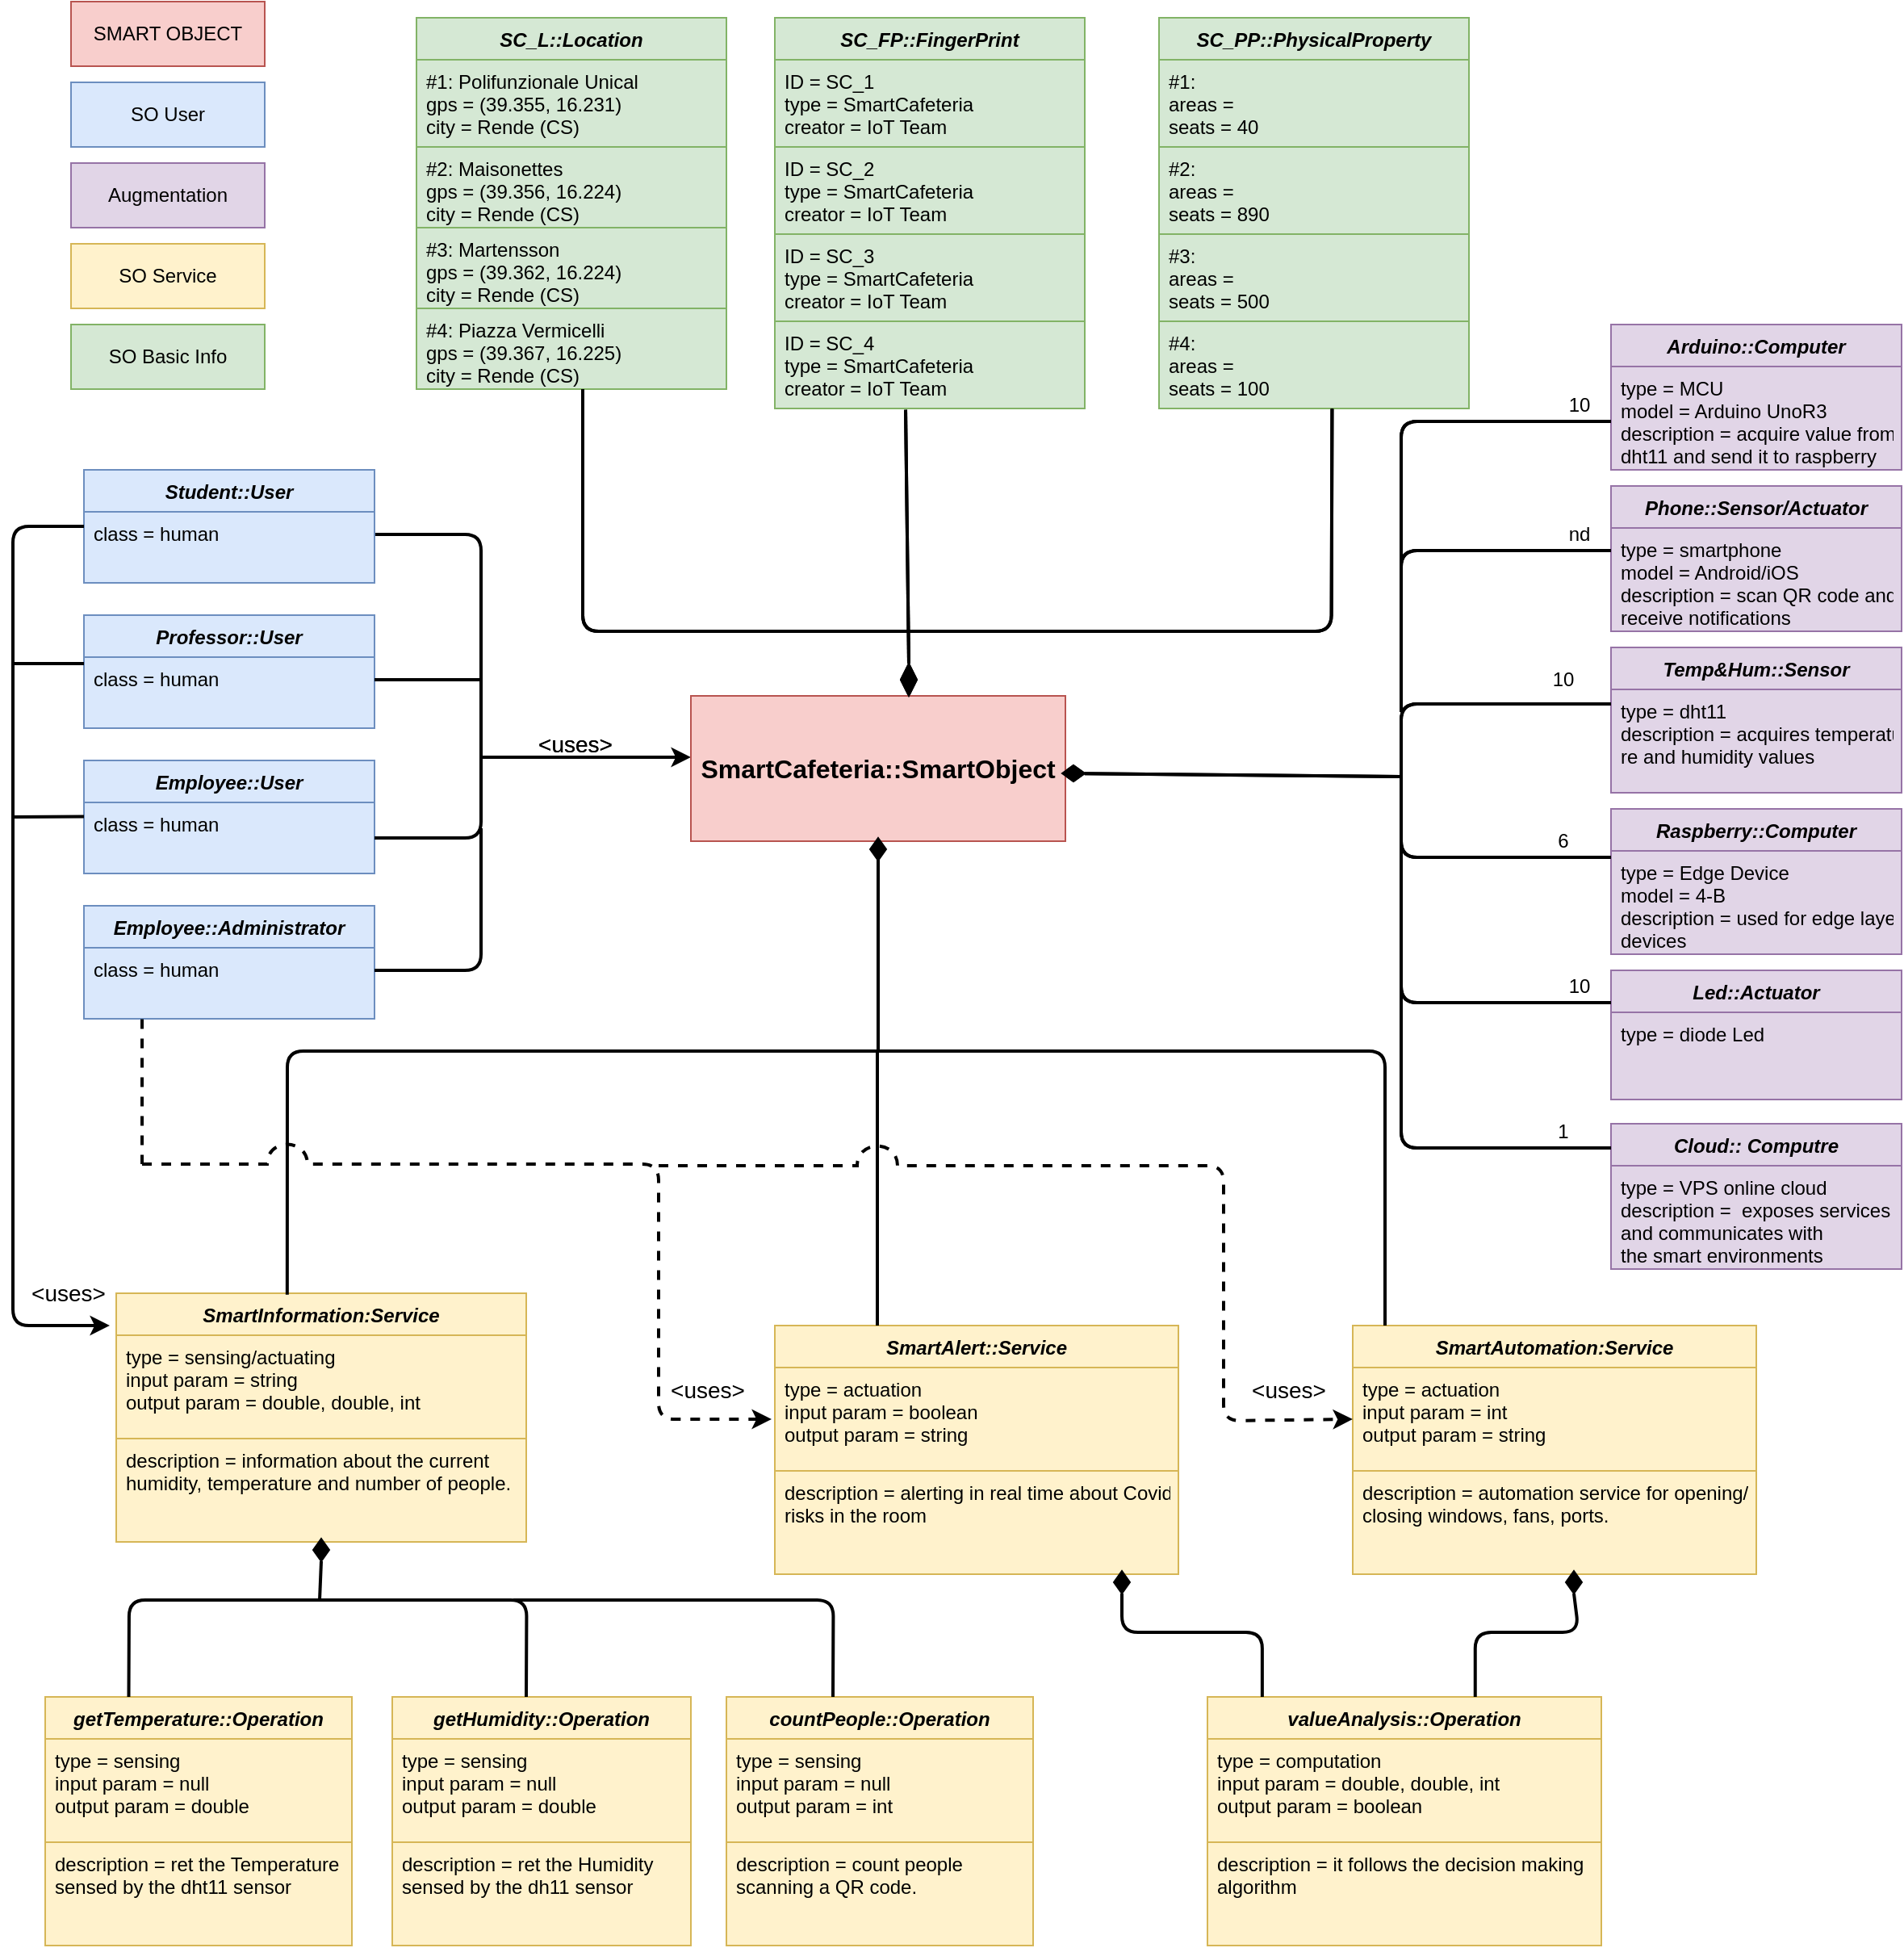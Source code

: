 <mxfile version="14.6.13" type="device"><diagram id="C5RBs43oDa-KdzZeNtuy" name="Page-1"><mxGraphModel dx="2286" dy="806" grid="1" gridSize="10" guides="1" tooltips="1" connect="1" arrows="1" fold="1" page="1" pageScale="1" pageWidth="1200" pageHeight="1500" math="0" shadow="0"><root><mxCell id="WIyWlLk6GJQsqaUBKTNV-0"/><mxCell id="WIyWlLk6GJQsqaUBKTNV-1" parent="WIyWlLk6GJQsqaUBKTNV-0"/><mxCell id="kiPogV2D_v_tbTwBXKTl-0" value="SMART OBJECT" style="rounded=0;whiteSpace=wrap;html=1;fillColor=#f8cecc;strokeColor=#b85450;" parent="WIyWlLk6GJQsqaUBKTNV-1" vertex="1"><mxGeometry x="26" y="10" width="120" height="40" as="geometry"/></mxCell><mxCell id="kiPogV2D_v_tbTwBXKTl-1" value="SO Basic Info" style="rounded=0;whiteSpace=wrap;html=1;fillColor=#d5e8d4;strokeColor=#82b366;" parent="WIyWlLk6GJQsqaUBKTNV-1" vertex="1"><mxGeometry x="26" y="210" width="120" height="40" as="geometry"/></mxCell><mxCell id="kiPogV2D_v_tbTwBXKTl-2" value="SO User" style="rounded=0;whiteSpace=wrap;html=1;fillColor=#dae8fc;strokeColor=#6c8ebf;" parent="WIyWlLk6GJQsqaUBKTNV-1" vertex="1"><mxGeometry x="26" y="60" width="120" height="40" as="geometry"/></mxCell><mxCell id="kiPogV2D_v_tbTwBXKTl-3" value="SO Service" style="rounded=0;whiteSpace=wrap;html=1;fillColor=#fff2cc;strokeColor=#d6b656;" parent="WIyWlLk6GJQsqaUBKTNV-1" vertex="1"><mxGeometry x="26" y="160" width="120" height="40" as="geometry"/></mxCell><mxCell id="kiPogV2D_v_tbTwBXKTl-4" value="Augmentation" style="rounded=0;whiteSpace=wrap;html=1;fillColor=#e1d5e7;strokeColor=#9673a6;" parent="WIyWlLk6GJQsqaUBKTNV-1" vertex="1"><mxGeometry x="26" y="110" width="120" height="40" as="geometry"/></mxCell><mxCell id="kiPogV2D_v_tbTwBXKTl-5" value="&lt;b&gt;&lt;font style=&quot;font-size: 16px&quot;&gt;SmartCafeteria::SmartObject&lt;/font&gt;&lt;/b&gt;" style="rounded=0;whiteSpace=wrap;html=1;fillColor=#f8cecc;strokeColor=#b85450;" parent="WIyWlLk6GJQsqaUBKTNV-1" vertex="1"><mxGeometry x="410" y="440" width="232" height="90" as="geometry"/></mxCell><mxCell id="kiPogV2D_v_tbTwBXKTl-7" value="Student::User" style="swimlane;fontStyle=3;align=center;verticalAlign=top;childLayout=stackLayout;horizontal=1;startSize=26;horizontalStack=0;resizeParent=1;resizeLast=0;collapsible=1;marginBottom=0;rounded=0;shadow=0;strokeWidth=1;fillColor=#dae8fc;strokeColor=#6c8ebf;" parent="WIyWlLk6GJQsqaUBKTNV-1" vertex="1"><mxGeometry x="34" y="300" width="180" height="70" as="geometry"><mxRectangle x="230" y="140" width="160" height="26" as="alternateBounds"/></mxGeometry></mxCell><mxCell id="kiPogV2D_v_tbTwBXKTl-14" value="Professor::User" style="swimlane;fontStyle=3;align=center;verticalAlign=top;childLayout=stackLayout;horizontal=1;startSize=26;horizontalStack=0;resizeParent=1;resizeLast=0;collapsible=1;marginBottom=0;rounded=0;shadow=0;strokeWidth=1;fillColor=#dae8fc;strokeColor=#6c8ebf;" parent="WIyWlLk6GJQsqaUBKTNV-1" vertex="1"><mxGeometry x="34" y="390" width="180" height="70" as="geometry"><mxRectangle x="230" y="140" width="160" height="26" as="alternateBounds"/></mxGeometry></mxCell><mxCell id="kiPogV2D_v_tbTwBXKTl-15" value="class = human" style="text;align=left;verticalAlign=top;spacingLeft=4;spacingRight=4;overflow=hidden;rotatable=0;points=[[0,0.5],[1,0.5]];portConstraint=eastwest;fillColor=#dae8fc;strokeColor=#6c8ebf;" parent="kiPogV2D_v_tbTwBXKTl-14" vertex="1"><mxGeometry y="26" width="180" height="44" as="geometry"/></mxCell><mxCell id="kiPogV2D_v_tbTwBXKTl-16" value="Employee::User" style="swimlane;fontStyle=3;align=center;verticalAlign=top;childLayout=stackLayout;horizontal=1;startSize=26;horizontalStack=0;resizeParent=1;resizeLast=0;collapsible=1;marginBottom=0;rounded=0;shadow=0;strokeWidth=1;fillColor=#dae8fc;strokeColor=#6c8ebf;" parent="WIyWlLk6GJQsqaUBKTNV-1" vertex="1"><mxGeometry x="34" y="480" width="180" height="70" as="geometry"><mxRectangle x="230" y="140" width="160" height="26" as="alternateBounds"/></mxGeometry></mxCell><mxCell id="kiPogV2D_v_tbTwBXKTl-17" value="class = human" style="text;align=left;verticalAlign=top;spacingLeft=4;spacingRight=4;overflow=hidden;rotatable=0;points=[[0,0.5],[1,0.5]];portConstraint=eastwest;fillColor=#dae8fc;strokeColor=#6c8ebf;" parent="kiPogV2D_v_tbTwBXKTl-16" vertex="1"><mxGeometry y="26" width="180" height="44" as="geometry"/></mxCell><mxCell id="kiPogV2D_v_tbTwBXKTl-8" value="class = human" style="text;align=left;verticalAlign=top;spacingLeft=4;spacingRight=4;overflow=hidden;rotatable=0;points=[[0,0.5],[1,0.5]];portConstraint=eastwest;fillColor=#dae8fc;strokeColor=#6c8ebf;" parent="WIyWlLk6GJQsqaUBKTNV-1" vertex="1"><mxGeometry x="34" y="326" width="180" height="44" as="geometry"/></mxCell><mxCell id="kiPogV2D_v_tbTwBXKTl-21" value="" style="endArrow=none;html=1;strokeWidth=2;exitX=1;exitY=0.5;exitDx=0;exitDy=0;" parent="WIyWlLk6GJQsqaUBKTNV-1" source="kiPogV2D_v_tbTwBXKTl-17" edge="1"><mxGeometry width="50" height="50" relative="1" as="geometry"><mxPoint x="214" y="520" as="sourcePoint"/><mxPoint x="280" y="440" as="targetPoint"/><Array as="points"><mxPoint x="280" y="528"/></Array></mxGeometry></mxCell><mxCell id="kiPogV2D_v_tbTwBXKTl-22" value="" style="endArrow=none;html=1;strokeWidth=2;" parent="WIyWlLk6GJQsqaUBKTNV-1" edge="1"><mxGeometry width="50" height="50" relative="1" as="geometry"><mxPoint x="214" y="340" as="sourcePoint"/><mxPoint x="280" y="440" as="targetPoint"/><Array as="points"><mxPoint x="280" y="340"/></Array></mxGeometry></mxCell><mxCell id="kiPogV2D_v_tbTwBXKTl-24" value="" style="endArrow=classic;html=1;strokeWidth=2;" parent="WIyWlLk6GJQsqaUBKTNV-1" edge="1"><mxGeometry width="50" height="50" relative="1" as="geometry"><mxPoint x="280" y="478" as="sourcePoint"/><mxPoint x="410" y="478" as="targetPoint"/></mxGeometry></mxCell><mxCell id="kiPogV2D_v_tbTwBXKTl-26" value="&lt;font style=&quot;font-size: 14px&quot;&gt;&amp;lt;uses&amp;gt;&lt;/font&gt;" style="text;html=1;align=center;verticalAlign=middle;resizable=0;points=[];autosize=1;strokeColor=none;" parent="WIyWlLk6GJQsqaUBKTNV-1" vertex="1"><mxGeometry x="308" y="460" width="60" height="20" as="geometry"/></mxCell><mxCell id="kiPogV2D_v_tbTwBXKTl-27" value="SC_L::Location" style="swimlane;fontStyle=3;align=center;verticalAlign=top;childLayout=stackLayout;horizontal=1;startSize=26;horizontalStack=0;resizeParent=1;resizeLast=0;collapsible=1;marginBottom=0;rounded=0;shadow=0;strokeWidth=1;fillColor=#d5e8d4;strokeColor=#82b366;" parent="WIyWlLk6GJQsqaUBKTNV-1" vertex="1"><mxGeometry x="240" y="20" width="192" height="230" as="geometry"><mxRectangle x="230" y="140" width="160" height="26" as="alternateBounds"/></mxGeometry></mxCell><mxCell id="kiPogV2D_v_tbTwBXKTl-28" value="#1: Polifunzionale Unical&#10;gps = (39.355, 16.231)&#10;city = Rende (CS)" style="text;align=left;verticalAlign=top;spacingLeft=4;spacingRight=4;overflow=hidden;rotatable=0;points=[[0,0.5],[1,0.5]];portConstraint=eastwest;fillColor=#d5e8d4;strokeColor=#82b366;" parent="kiPogV2D_v_tbTwBXKTl-27" vertex="1"><mxGeometry y="26" width="192" height="54" as="geometry"/></mxCell><mxCell id="kiPogV2D_v_tbTwBXKTl-29" value="#2: Maisonettes&#10;gps = (39.356, 16.224)&#10;city = Rende (CS)" style="text;align=left;verticalAlign=top;spacingLeft=4;spacingRight=4;overflow=hidden;rotatable=0;points=[[0,0.5],[1,0.5]];portConstraint=eastwest;fillColor=#d5e8d4;strokeColor=#82b366;" parent="kiPogV2D_v_tbTwBXKTl-27" vertex="1"><mxGeometry y="80" width="192" height="50" as="geometry"/></mxCell><mxCell id="kiPogV2D_v_tbTwBXKTl-30" value="#3: Martensson&#10;gps = (39.362, 16.224)&#10;city = Rende (CS)" style="text;align=left;verticalAlign=top;spacingLeft=4;spacingRight=4;overflow=hidden;rotatable=0;points=[[0,0.5],[1,0.5]];portConstraint=eastwest;fillColor=#d5e8d4;strokeColor=#82b366;" parent="kiPogV2D_v_tbTwBXKTl-27" vertex="1"><mxGeometry y="130" width="192" height="50" as="geometry"/></mxCell><mxCell id="kiPogV2D_v_tbTwBXKTl-35" value="#4: Piazza vermicelli&#10;gps = (39.367, 16.225)&#10;city = Rende (CS)&#10;" style="text;align=left;verticalAlign=top;spacingLeft=4;spacingRight=4;overflow=hidden;rotatable=0;points=[[0,0.5],[1,0.5]];portConstraint=eastwest;fillColor=#d5e8d4;strokeColor=#82b366;" parent="kiPogV2D_v_tbTwBXKTl-27" vertex="1"><mxGeometry y="180" width="192" height="50" as="geometry"/></mxCell><mxCell id="kiPogV2D_v_tbTwBXKTl-37" value="" style="rhombus;whiteSpace=wrap;html=1;fillColor=#000000;" parent="WIyWlLk6GJQsqaUBKTNV-1" vertex="1"><mxGeometry x="540" y="420" width="10" height="20" as="geometry"/></mxCell><mxCell id="kiPogV2D_v_tbTwBXKTl-38" value="" style="endArrow=none;html=1;strokeWidth=2;" parent="WIyWlLk6GJQsqaUBKTNV-1" edge="1"><mxGeometry width="50" height="50" relative="1" as="geometry"><mxPoint x="343" y="250" as="sourcePoint"/><mxPoint x="540" y="400" as="targetPoint"/><Array as="points"><mxPoint x="343" y="260"/><mxPoint x="343" y="400"/><mxPoint x="536" y="400"/></Array></mxGeometry></mxCell><mxCell id="kiPogV2D_v_tbTwBXKTl-40" value="SC_FP::FingerPrint" style="swimlane;fontStyle=3;align=center;verticalAlign=top;childLayout=stackLayout;horizontal=1;startSize=26;horizontalStack=0;resizeParent=1;resizeLast=0;collapsible=1;marginBottom=0;rounded=0;shadow=0;strokeWidth=1;fillColor=#d5e8d4;strokeColor=#82b366;" parent="WIyWlLk6GJQsqaUBKTNV-1" vertex="1"><mxGeometry x="462" y="20" width="192" height="242" as="geometry"><mxRectangle x="230" y="140" width="160" height="26" as="alternateBounds"/></mxGeometry></mxCell><mxCell id="kiPogV2D_v_tbTwBXKTl-41" value="ID = SC_1&#10;type = SmartCafeteria&#10;creator = IoT Team" style="text;align=left;verticalAlign=top;spacingLeft=4;spacingRight=4;overflow=hidden;rotatable=0;points=[[0,0.5],[1,0.5]];portConstraint=eastwest;fillColor=#d5e8d4;strokeColor=#82b366;" parent="kiPogV2D_v_tbTwBXKTl-40" vertex="1"><mxGeometry y="26" width="192" height="54" as="geometry"/></mxCell><mxCell id="kiPogV2D_v_tbTwBXKTl-45" value="ID = SC_2&#10;type = SmartCafeteria&#10;creator = IoT Team" style="text;align=left;verticalAlign=top;spacingLeft=4;spacingRight=4;overflow=hidden;rotatable=0;points=[[0,0.5],[1,0.5]];portConstraint=eastwest;fillColor=#d5e8d4;strokeColor=#82b366;" parent="kiPogV2D_v_tbTwBXKTl-40" vertex="1"><mxGeometry y="80" width="192" height="54" as="geometry"/></mxCell><mxCell id="kiPogV2D_v_tbTwBXKTl-46" value="ID = SC_3&#10;type = SmartCafeteria&#10;creator = IoT Team" style="text;align=left;verticalAlign=top;spacingLeft=4;spacingRight=4;overflow=hidden;rotatable=0;points=[[0,0.5],[1,0.5]];portConstraint=eastwest;fillColor=#d5e8d4;strokeColor=#82b366;" parent="kiPogV2D_v_tbTwBXKTl-40" vertex="1"><mxGeometry y="134" width="192" height="54" as="geometry"/></mxCell><mxCell id="kiPogV2D_v_tbTwBXKTl-47" value="ID = SC_4 &#10;type = SmartCafeteria&#10;creator = IoT Team" style="text;align=left;verticalAlign=top;spacingLeft=4;spacingRight=4;overflow=hidden;rotatable=0;points=[[0,0.5],[1,0.5]];portConstraint=eastwest;fillColor=#d5e8d4;strokeColor=#82b366;" parent="kiPogV2D_v_tbTwBXKTl-40" vertex="1"><mxGeometry y="188" width="192" height="54" as="geometry"/></mxCell><mxCell id="kiPogV2D_v_tbTwBXKTl-48" value="" style="endArrow=none;html=1;strokeWidth=2;entryX=0.422;entryY=1.013;entryDx=0;entryDy=0;entryPerimeter=0;exitX=0.5;exitY=0;exitDx=0;exitDy=0;" parent="WIyWlLk6GJQsqaUBKTNV-1" source="kiPogV2D_v_tbTwBXKTl-37" target="kiPogV2D_v_tbTwBXKTl-47" edge="1"><mxGeometry width="50" height="50" relative="1" as="geometry"><mxPoint x="552" y="420" as="sourcePoint"/><mxPoint x="590" y="365" as="targetPoint"/><Array as="points"/></mxGeometry></mxCell><mxCell id="kiPogV2D_v_tbTwBXKTl-64" value="Led::Actuator" style="swimlane;fontStyle=3;align=center;verticalAlign=top;childLayout=stackLayout;horizontal=1;startSize=26;horizontalStack=0;resizeParent=1;resizeLast=0;collapsible=1;marginBottom=0;rounded=0;shadow=0;strokeWidth=1;fillColor=#e1d5e7;strokeColor=#9673a6;" parent="WIyWlLk6GJQsqaUBKTNV-1" vertex="1"><mxGeometry x="980" y="610" width="180" height="80" as="geometry"><mxRectangle x="230" y="140" width="160" height="26" as="alternateBounds"/></mxGeometry></mxCell><mxCell id="kiPogV2D_v_tbTwBXKTl-65" value="type = diode Led&#10;" style="text;align=left;verticalAlign=top;spacingLeft=4;spacingRight=4;overflow=hidden;rotatable=0;points=[[0,0.5],[1,0.5]];portConstraint=eastwest;fillColor=#e1d5e7;strokeColor=#9673a6;" parent="kiPogV2D_v_tbTwBXKTl-64" vertex="1"><mxGeometry y="26" width="180" height="54" as="geometry"/></mxCell><mxCell id="kiPogV2D_v_tbTwBXKTl-66" value="Cloud:: Computre" style="swimlane;fontStyle=3;align=center;verticalAlign=top;childLayout=stackLayout;horizontal=1;startSize=26;horizontalStack=0;resizeParent=1;resizeLast=0;collapsible=1;marginBottom=0;rounded=0;shadow=0;strokeWidth=1;fillColor=#e1d5e7;strokeColor=#9673a6;" parent="WIyWlLk6GJQsqaUBKTNV-1" vertex="1"><mxGeometry x="980" y="705" width="180" height="90" as="geometry"><mxRectangle x="230" y="140" width="160" height="26" as="alternateBounds"/></mxGeometry></mxCell><mxCell id="kiPogV2D_v_tbTwBXKTl-67" value="type = VPS online cloud&#10;description =  exposes services &#10;and communicates with &#10;the smart environments" style="text;align=left;verticalAlign=top;spacingLeft=4;spacingRight=4;overflow=hidden;rotatable=0;points=[[0,0.5],[1,0.5]];portConstraint=eastwest;fillColor=#e1d5e7;strokeColor=#9673a6;" parent="kiPogV2D_v_tbTwBXKTl-66" vertex="1"><mxGeometry y="26" width="180" height="64" as="geometry"/></mxCell><mxCell id="kiPogV2D_v_tbTwBXKTl-68" value="SC_PP::PhysicalProperty" style="swimlane;fontStyle=3;align=center;verticalAlign=top;childLayout=stackLayout;horizontal=1;startSize=26;horizontalStack=0;resizeParent=1;resizeLast=0;collapsible=1;marginBottom=0;rounded=0;shadow=0;strokeWidth=1;fillColor=#d5e8d4;strokeColor=#82b366;" parent="WIyWlLk6GJQsqaUBKTNV-1" vertex="1"><mxGeometry x="700" y="20" width="192" height="242" as="geometry"><mxRectangle x="230" y="140" width="160" height="26" as="alternateBounds"/></mxGeometry></mxCell><mxCell id="kiPogV2D_v_tbTwBXKTl-69" value="#1: &#10;areas = &#10;seats = 40" style="text;align=left;verticalAlign=top;spacingLeft=4;spacingRight=4;overflow=hidden;rotatable=0;points=[[0,0.5],[1,0.5]];portConstraint=eastwest;fillColor=#d5e8d4;strokeColor=#82b366;" parent="kiPogV2D_v_tbTwBXKTl-68" vertex="1"><mxGeometry y="26" width="192" height="54" as="geometry"/></mxCell><mxCell id="kiPogV2D_v_tbTwBXKTl-73" value="#2: &#10;areas = &#10;seats = 890" style="text;align=left;verticalAlign=top;spacingLeft=4;spacingRight=4;overflow=hidden;rotatable=0;points=[[0,0.5],[1,0.5]];portConstraint=eastwest;fillColor=#d5e8d4;strokeColor=#82b366;" parent="kiPogV2D_v_tbTwBXKTl-68" vertex="1"><mxGeometry y="80" width="192" height="54" as="geometry"/></mxCell><mxCell id="kiPogV2D_v_tbTwBXKTl-74" value="#3: &#10;areas = &#10;seats = 500" style="text;align=left;verticalAlign=top;spacingLeft=4;spacingRight=4;overflow=hidden;rotatable=0;points=[[0,0.5],[1,0.5]];portConstraint=eastwest;fillColor=#d5e8d4;strokeColor=#82b366;" parent="kiPogV2D_v_tbTwBXKTl-68" vertex="1"><mxGeometry y="134" width="192" height="54" as="geometry"/></mxCell><mxCell id="kiPogV2D_v_tbTwBXKTl-75" value="#4: &#10;areas = &#10;seats = 100" style="text;align=left;verticalAlign=top;spacingLeft=4;spacingRight=4;overflow=hidden;rotatable=0;points=[[0,0.5],[1,0.5]];portConstraint=eastwest;fillColor=#d5e8d4;strokeColor=#82b366;" parent="kiPogV2D_v_tbTwBXKTl-68" vertex="1"><mxGeometry y="188" width="192" height="54" as="geometry"/></mxCell><mxCell id="kiPogV2D_v_tbTwBXKTl-76" value="" style="endArrow=none;html=1;strokeWidth=2;entryX=0.471;entryY=0.999;entryDx=0;entryDy=0;entryPerimeter=0;" parent="WIyWlLk6GJQsqaUBKTNV-1" edge="1"><mxGeometry width="50" height="50" relative="1" as="geometry"><mxPoint x="540" y="400" as="sourcePoint"/><mxPoint x="807.212" y="261.946" as="targetPoint"/><Array as="points"><mxPoint x="806.78" y="400"/></Array></mxGeometry></mxCell><mxCell id="kiPogV2D_v_tbTwBXKTl-77" value="" style="endArrow=none;html=1;strokeWidth=2;startArrow=none;" parent="WIyWlLk6GJQsqaUBKTNV-1" source="kiPogV2D_v_tbTwBXKTl-84" edge="1"><mxGeometry width="50" height="50" relative="1" as="geometry"><mxPoint x="642" y="490" as="sourcePoint"/><mxPoint x="850" y="490" as="targetPoint"/></mxGeometry></mxCell><mxCell id="kiPogV2D_v_tbTwBXKTl-78" value="" style="endArrow=none;html=1;strokeWidth=2;" parent="WIyWlLk6GJQsqaUBKTNV-1" edge="1"><mxGeometry width="50" height="50" relative="1" as="geometry"><mxPoint x="850" y="490" as="sourcePoint"/><mxPoint x="980" y="445" as="targetPoint"/><Array as="points"><mxPoint x="850" y="445"/></Array></mxGeometry></mxCell><mxCell id="kiPogV2D_v_tbTwBXKTl-79" value="" style="endArrow=none;html=1;strokeWidth=2;" parent="WIyWlLk6GJQsqaUBKTNV-1" edge="1"><mxGeometry width="50" height="50" relative="1" as="geometry"><mxPoint x="850" y="450" as="sourcePoint"/><mxPoint x="980" y="350" as="targetPoint"/><Array as="points"><mxPoint x="850" y="350"/></Array></mxGeometry></mxCell><mxCell id="kiPogV2D_v_tbTwBXKTl-80" value="" style="endArrow=none;html=1;strokeWidth=2;" parent="WIyWlLk6GJQsqaUBKTNV-1" edge="1"><mxGeometry width="50" height="50" relative="1" as="geometry"><mxPoint x="850" y="370" as="sourcePoint"/><mxPoint x="980" y="270" as="targetPoint"/><Array as="points"><mxPoint x="850" y="270"/></Array></mxGeometry></mxCell><mxCell id="kiPogV2D_v_tbTwBXKTl-81" value="" style="endArrow=none;html=1;strokeWidth=2;" parent="WIyWlLk6GJQsqaUBKTNV-1" edge="1"><mxGeometry width="50" height="50" relative="1" as="geometry"><mxPoint x="850" y="490" as="sourcePoint"/><mxPoint x="980" y="540" as="targetPoint"/><Array as="points"><mxPoint x="850" y="540"/></Array></mxGeometry></mxCell><mxCell id="kiPogV2D_v_tbTwBXKTl-82" value="" style="endArrow=none;html=1;strokeWidth=2;" parent="WIyWlLk6GJQsqaUBKTNV-1" edge="1"><mxGeometry width="50" height="50" relative="1" as="geometry"><mxPoint x="850" y="530" as="sourcePoint"/><mxPoint x="980" y="630" as="targetPoint"/><Array as="points"><mxPoint x="850" y="630"/></Array></mxGeometry></mxCell><mxCell id="kiPogV2D_v_tbTwBXKTl-83" value="" style="endArrow=none;html=1;strokeWidth=2;" parent="WIyWlLk6GJQsqaUBKTNV-1" edge="1"><mxGeometry width="50" height="50" relative="1" as="geometry"><mxPoint x="850" y="620" as="sourcePoint"/><mxPoint x="980" y="720" as="targetPoint"/><Array as="points"><mxPoint x="850" y="720"/></Array></mxGeometry></mxCell><mxCell id="kiPogV2D_v_tbTwBXKTl-84" value="" style="rhombus;whiteSpace=wrap;html=1;fillColor=#000000;" parent="WIyWlLk6GJQsqaUBKTNV-1" vertex="1"><mxGeometry x="640" y="483" width="14" height="10" as="geometry"/></mxCell><mxCell id="kiPogV2D_v_tbTwBXKTl-85" value="" style="endArrow=none;html=1;strokeWidth=2;" parent="WIyWlLk6GJQsqaUBKTNV-1" target="kiPogV2D_v_tbTwBXKTl-84" edge="1"><mxGeometry width="50" height="50" relative="1" as="geometry"><mxPoint x="642" y="490" as="sourcePoint"/><mxPoint x="850" y="490" as="targetPoint"/></mxGeometry></mxCell><mxCell id="kiPogV2D_v_tbTwBXKTl-86" value="SMART OBJECT" style="rounded=0;whiteSpace=wrap;html=1;fillColor=#f8cecc;strokeColor=#b85450;" parent="WIyWlLk6GJQsqaUBKTNV-1" vertex="1"><mxGeometry x="26" y="10" width="120" height="40" as="geometry"/></mxCell><mxCell id="kiPogV2D_v_tbTwBXKTl-87" value="SO Basic Info" style="rounded=0;whiteSpace=wrap;html=1;fillColor=#d5e8d4;strokeColor=#82b366;" parent="WIyWlLk6GJQsqaUBKTNV-1" vertex="1"><mxGeometry x="26" y="210" width="120" height="40" as="geometry"/></mxCell><mxCell id="kiPogV2D_v_tbTwBXKTl-88" value="SO User" style="rounded=0;whiteSpace=wrap;html=1;fillColor=#dae8fc;strokeColor=#6c8ebf;" parent="WIyWlLk6GJQsqaUBKTNV-1" vertex="1"><mxGeometry x="26" y="60" width="120" height="40" as="geometry"/></mxCell><mxCell id="kiPogV2D_v_tbTwBXKTl-89" value="SO Service" style="rounded=0;whiteSpace=wrap;html=1;fillColor=#fff2cc;strokeColor=#d6b656;" parent="WIyWlLk6GJQsqaUBKTNV-1" vertex="1"><mxGeometry x="26" y="160" width="120" height="40" as="geometry"/></mxCell><mxCell id="kiPogV2D_v_tbTwBXKTl-90" value="Augmentation" style="rounded=0;whiteSpace=wrap;html=1;fillColor=#e1d5e7;strokeColor=#9673a6;" parent="WIyWlLk6GJQsqaUBKTNV-1" vertex="1"><mxGeometry x="26" y="110" width="120" height="40" as="geometry"/></mxCell><mxCell id="kiPogV2D_v_tbTwBXKTl-91" value="&lt;b&gt;&lt;font style=&quot;font-size: 16px&quot;&gt;SmartCafeteria::SmartObject&lt;/font&gt;&lt;/b&gt;" style="rounded=0;whiteSpace=wrap;html=1;fillColor=#f8cecc;strokeColor=#b85450;" parent="WIyWlLk6GJQsqaUBKTNV-1" vertex="1"><mxGeometry x="410" y="440" width="232" height="90" as="geometry"/></mxCell><mxCell id="kiPogV2D_v_tbTwBXKTl-97" value="class = human" style="text;align=left;verticalAlign=top;spacingLeft=4;spacingRight=4;overflow=hidden;rotatable=0;points=[[0,0.5],[1,0.5]];portConstraint=eastwest;fillColor=#dae8fc;strokeColor=#6c8ebf;" parent="WIyWlLk6GJQsqaUBKTNV-1" vertex="1"><mxGeometry x="34" y="326" width="180" height="44" as="geometry"/></mxCell><mxCell id="kiPogV2D_v_tbTwBXKTl-101" value="&lt;font style=&quot;font-size: 14px&quot;&gt;&amp;lt;uses&amp;gt;&lt;/font&gt;" style="text;html=1;align=center;verticalAlign=middle;resizable=0;points=[];autosize=1;strokeColor=none;" parent="WIyWlLk6GJQsqaUBKTNV-1" vertex="1"><mxGeometry x="308" y="460" width="60" height="20" as="geometry"/></mxCell><mxCell id="kiPogV2D_v_tbTwBXKTl-102" value="SC_L::Location" style="swimlane;fontStyle=3;align=center;verticalAlign=top;childLayout=stackLayout;horizontal=1;startSize=26;horizontalStack=0;resizeParent=1;resizeLast=0;collapsible=1;marginBottom=0;rounded=0;shadow=0;strokeWidth=1;fillColor=#d5e8d4;strokeColor=#82b366;" parent="WIyWlLk6GJQsqaUBKTNV-1" vertex="1"><mxGeometry x="240" y="20" width="192" height="230" as="geometry"><mxRectangle x="230" y="140" width="160" height="26" as="alternateBounds"/></mxGeometry></mxCell><mxCell id="kiPogV2D_v_tbTwBXKTl-103" value="#1: Polifunzionale Unical&#10;gps = (39.355, 16.231)&#10;city = Rende (CS)" style="text;align=left;verticalAlign=top;spacingLeft=4;spacingRight=4;overflow=hidden;rotatable=0;points=[[0,0.5],[1,0.5]];portConstraint=eastwest;fillColor=#d5e8d4;strokeColor=#82b366;" parent="kiPogV2D_v_tbTwBXKTl-102" vertex="1"><mxGeometry y="26" width="192" height="54" as="geometry"/></mxCell><mxCell id="kiPogV2D_v_tbTwBXKTl-104" value="#2: Maisonettes&#10;gps = (39.356, 16.224)&#10;city = Rende (CS)" style="text;align=left;verticalAlign=top;spacingLeft=4;spacingRight=4;overflow=hidden;rotatable=0;points=[[0,0.5],[1,0.5]];portConstraint=eastwest;fillColor=#d5e8d4;strokeColor=#82b366;" parent="kiPogV2D_v_tbTwBXKTl-102" vertex="1"><mxGeometry y="80" width="192" height="50" as="geometry"/></mxCell><mxCell id="kiPogV2D_v_tbTwBXKTl-105" value="#3: Martensson&#10;gps = (39.362, 16.224)&#10;city = Rende (CS)" style="text;align=left;verticalAlign=top;spacingLeft=4;spacingRight=4;overflow=hidden;rotatable=0;points=[[0,0.5],[1,0.5]];portConstraint=eastwest;fillColor=#d5e8d4;strokeColor=#82b366;" parent="kiPogV2D_v_tbTwBXKTl-102" vertex="1"><mxGeometry y="130" width="192" height="50" as="geometry"/></mxCell><mxCell id="kiPogV2D_v_tbTwBXKTl-106" value="#4: Piazza Vermicelli&#10;gps = (39.367, 16.225)&#10;city = Rende (CS)&#10;" style="text;align=left;verticalAlign=top;spacingLeft=4;spacingRight=4;overflow=hidden;rotatable=0;points=[[0,0.5],[1,0.5]];portConstraint=eastwest;fillColor=#d5e8d4;strokeColor=#82b366;" parent="kiPogV2D_v_tbTwBXKTl-102" vertex="1"><mxGeometry y="180" width="192" height="50" as="geometry"/></mxCell><mxCell id="kiPogV2D_v_tbTwBXKTl-107" value="" style="rhombus;whiteSpace=wrap;html=1;fillColor=#000000;" parent="WIyWlLk6GJQsqaUBKTNV-1" vertex="1"><mxGeometry x="540" y="420" width="10" height="20" as="geometry"/></mxCell><mxCell id="kiPogV2D_v_tbTwBXKTl-108" value="" style="endArrow=none;html=1;strokeWidth=2;" parent="WIyWlLk6GJQsqaUBKTNV-1" edge="1"><mxGeometry width="50" height="50" relative="1" as="geometry"><mxPoint x="343" y="250" as="sourcePoint"/><mxPoint x="540" y="400" as="targetPoint"/><Array as="points"><mxPoint x="343" y="260"/><mxPoint x="343" y="400"/><mxPoint x="536" y="400"/></Array></mxGeometry></mxCell><mxCell id="kiPogV2D_v_tbTwBXKTl-109" value="SC_FP::FingerPrint" style="swimlane;fontStyle=3;align=center;verticalAlign=top;childLayout=stackLayout;horizontal=1;startSize=26;horizontalStack=0;resizeParent=1;resizeLast=0;collapsible=1;marginBottom=0;rounded=0;shadow=0;strokeWidth=1;fillColor=#d5e8d4;strokeColor=#82b366;" parent="WIyWlLk6GJQsqaUBKTNV-1" vertex="1"><mxGeometry x="462" y="20" width="192" height="242" as="geometry"><mxRectangle x="230" y="140" width="160" height="26" as="alternateBounds"/></mxGeometry></mxCell><mxCell id="kiPogV2D_v_tbTwBXKTl-110" value="ID = SC_1&#10;type = SmartCafeteria&#10;creator = IoT Team" style="text;align=left;verticalAlign=top;spacingLeft=4;spacingRight=4;overflow=hidden;rotatable=0;points=[[0,0.5],[1,0.5]];portConstraint=eastwest;fillColor=#d5e8d4;strokeColor=#82b366;" parent="kiPogV2D_v_tbTwBXKTl-109" vertex="1"><mxGeometry y="26" width="192" height="54" as="geometry"/></mxCell><mxCell id="kiPogV2D_v_tbTwBXKTl-111" value="ID = SC_2&#10;type = SmartCafeteria&#10;creator = IoT Team" style="text;align=left;verticalAlign=top;spacingLeft=4;spacingRight=4;overflow=hidden;rotatable=0;points=[[0,0.5],[1,0.5]];portConstraint=eastwest;fillColor=#d5e8d4;strokeColor=#82b366;" parent="kiPogV2D_v_tbTwBXKTl-109" vertex="1"><mxGeometry y="80" width="192" height="54" as="geometry"/></mxCell><mxCell id="kiPogV2D_v_tbTwBXKTl-112" value="ID = SC_3&#10;type = SmartCafeteria&#10;creator = IoT Team" style="text;align=left;verticalAlign=top;spacingLeft=4;spacingRight=4;overflow=hidden;rotatable=0;points=[[0,0.5],[1,0.5]];portConstraint=eastwest;fillColor=#d5e8d4;strokeColor=#82b366;" parent="kiPogV2D_v_tbTwBXKTl-109" vertex="1"><mxGeometry y="134" width="192" height="54" as="geometry"/></mxCell><mxCell id="kiPogV2D_v_tbTwBXKTl-113" value="ID = SC_4 &#10;type = SmartCafeteria&#10;creator = IoT Team" style="text;align=left;verticalAlign=top;spacingLeft=4;spacingRight=4;overflow=hidden;rotatable=0;points=[[0,0.5],[1,0.5]];portConstraint=eastwest;fillColor=#d5e8d4;strokeColor=#82b366;" parent="kiPogV2D_v_tbTwBXKTl-109" vertex="1"><mxGeometry y="188" width="192" height="54" as="geometry"/></mxCell><mxCell id="kiPogV2D_v_tbTwBXKTl-114" value="" style="endArrow=none;html=1;strokeWidth=2;exitX=0.5;exitY=0;exitDx=0;exitDy=0;" parent="WIyWlLk6GJQsqaUBKTNV-1" source="kiPogV2D_v_tbTwBXKTl-107" edge="1"><mxGeometry width="50" height="50" relative="1" as="geometry"><mxPoint x="552" y="420" as="sourcePoint"/><mxPoint x="543" y="263" as="targetPoint"/><Array as="points"/></mxGeometry></mxCell><mxCell id="kiPogV2D_v_tbTwBXKTl-115" value="Arduino::Computer" style="swimlane;fontStyle=3;align=center;verticalAlign=top;childLayout=stackLayout;horizontal=1;startSize=26;horizontalStack=0;resizeParent=1;resizeLast=0;collapsible=1;marginBottom=0;rounded=0;shadow=0;strokeWidth=1;fillColor=#e1d5e7;strokeColor=#9673a6;" parent="WIyWlLk6GJQsqaUBKTNV-1" vertex="1"><mxGeometry x="980" y="210" width="180" height="90" as="geometry"><mxRectangle x="230" y="140" width="160" height="26" as="alternateBounds"/></mxGeometry></mxCell><mxCell id="kiPogV2D_v_tbTwBXKTl-116" value="type = MCU&#10;model = Arduino UnoR3&#10;description = acquire value from &#10;dht11 and send it to raspberry&#10;" style="text;align=left;verticalAlign=top;spacingLeft=4;spacingRight=4;overflow=hidden;rotatable=0;points=[[0,0.5],[1,0.5]];portConstraint=eastwest;fillColor=#e1d5e7;strokeColor=#9673a6;" parent="kiPogV2D_v_tbTwBXKTl-115" vertex="1"><mxGeometry y="26" width="180" height="64" as="geometry"/></mxCell><mxCell id="kiPogV2D_v_tbTwBXKTl-117" value="Phone::Sensor/Actuator&#10;" style="swimlane;fontStyle=3;align=center;verticalAlign=top;childLayout=stackLayout;horizontal=1;startSize=26;horizontalStack=0;resizeParent=1;resizeLast=0;collapsible=1;marginBottom=0;rounded=0;shadow=0;strokeWidth=1;fillColor=#e1d5e7;strokeColor=#9673a6;" parent="WIyWlLk6GJQsqaUBKTNV-1" vertex="1"><mxGeometry x="980" y="310" width="180" height="90" as="geometry"><mxRectangle x="230" y="140" width="160" height="26" as="alternateBounds"/></mxGeometry></mxCell><mxCell id="kiPogV2D_v_tbTwBXKTl-118" value="type = smartphone&#10;model = Android/iOS&#10;description = scan QR code and &#10;receive notifications" style="text;align=left;verticalAlign=top;spacingLeft=4;spacingRight=4;overflow=hidden;rotatable=0;points=[[0,0.5],[1,0.5]];portConstraint=eastwest;fillColor=#e1d5e7;strokeColor=#9673a6;" parent="kiPogV2D_v_tbTwBXKTl-117" vertex="1"><mxGeometry y="26" width="180" height="64" as="geometry"/></mxCell><mxCell id="kiPogV2D_v_tbTwBXKTl-119" value="Temp&amp;Hum::Sensor" style="swimlane;fontStyle=3;align=center;verticalAlign=top;childLayout=stackLayout;horizontal=1;startSize=26;horizontalStack=0;resizeParent=1;resizeLast=0;collapsible=1;marginBottom=0;rounded=0;shadow=0;strokeWidth=1;fillColor=#e1d5e7;strokeColor=#9673a6;" parent="WIyWlLk6GJQsqaUBKTNV-1" vertex="1"><mxGeometry x="980" y="410" width="180" height="90" as="geometry"><mxRectangle x="230" y="140" width="160" height="26" as="alternateBounds"/></mxGeometry></mxCell><mxCell id="kiPogV2D_v_tbTwBXKTl-120" value="type = dht11&#10;description = acquires temperatu&#10;re and humidity values" style="text;align=left;verticalAlign=top;spacingLeft=4;spacingRight=4;overflow=hidden;rotatable=0;points=[[0,0.5],[1,0.5]];portConstraint=eastwest;fillColor=#e1d5e7;strokeColor=#9673a6;" parent="kiPogV2D_v_tbTwBXKTl-119" vertex="1"><mxGeometry y="26" width="180" height="64" as="geometry"/></mxCell><mxCell id="kiPogV2D_v_tbTwBXKTl-121" value="Raspberry::Computer" style="swimlane;fontStyle=3;align=center;verticalAlign=top;childLayout=stackLayout;horizontal=1;startSize=26;horizontalStack=0;resizeParent=1;resizeLast=0;collapsible=1;marginBottom=0;rounded=0;shadow=0;strokeWidth=1;fillColor=#e1d5e7;strokeColor=#9673a6;" parent="WIyWlLk6GJQsqaUBKTNV-1" vertex="1"><mxGeometry x="980" y="510" width="180" height="90" as="geometry"><mxRectangle x="230" y="140" width="160" height="26" as="alternateBounds"/></mxGeometry></mxCell><mxCell id="kiPogV2D_v_tbTwBXKTl-122" value="type = Edge Device&#10;model = 4-B&#10;description = used for edge layer&#10;devices" style="text;align=left;verticalAlign=top;spacingLeft=4;spacingRight=4;overflow=hidden;rotatable=0;points=[[0,0.5],[1,0.5]];portConstraint=eastwest;fillColor=#e1d5e7;strokeColor=#9673a6;" parent="kiPogV2D_v_tbTwBXKTl-121" vertex="1"><mxGeometry y="26" width="180" height="64" as="geometry"/></mxCell><mxCell id="kiPogV2D_v_tbTwBXKTl-127" value="SC_PP::PhysicalProperty" style="swimlane;fontStyle=3;align=center;verticalAlign=top;childLayout=stackLayout;horizontal=1;startSize=26;horizontalStack=0;resizeParent=1;resizeLast=0;collapsible=1;marginBottom=0;rounded=0;shadow=0;strokeWidth=1;fillColor=#d5e8d4;strokeColor=#82b366;" parent="WIyWlLk6GJQsqaUBKTNV-1" vertex="1"><mxGeometry x="700" y="20" width="192" height="242" as="geometry"><mxRectangle x="230" y="140" width="160" height="26" as="alternateBounds"/></mxGeometry></mxCell><mxCell id="kiPogV2D_v_tbTwBXKTl-128" value="#1: &#10;areas = &#10;seats = 40" style="text;align=left;verticalAlign=top;spacingLeft=4;spacingRight=4;overflow=hidden;rotatable=0;points=[[0,0.5],[1,0.5]];portConstraint=eastwest;fillColor=#d5e8d4;strokeColor=#82b366;" parent="kiPogV2D_v_tbTwBXKTl-127" vertex="1"><mxGeometry y="26" width="192" height="54" as="geometry"/></mxCell><mxCell id="kiPogV2D_v_tbTwBXKTl-129" value="#2: &#10;areas = &#10;seats = 890" style="text;align=left;verticalAlign=top;spacingLeft=4;spacingRight=4;overflow=hidden;rotatable=0;points=[[0,0.5],[1,0.5]];portConstraint=eastwest;fillColor=#d5e8d4;strokeColor=#82b366;" parent="kiPogV2D_v_tbTwBXKTl-127" vertex="1"><mxGeometry y="80" width="192" height="54" as="geometry"/></mxCell><mxCell id="kiPogV2D_v_tbTwBXKTl-130" value="#3: &#10;areas = &#10;seats = 500" style="text;align=left;verticalAlign=top;spacingLeft=4;spacingRight=4;overflow=hidden;rotatable=0;points=[[0,0.5],[1,0.5]];portConstraint=eastwest;fillColor=#d5e8d4;strokeColor=#82b366;" parent="kiPogV2D_v_tbTwBXKTl-127" vertex="1"><mxGeometry y="134" width="192" height="54" as="geometry"/></mxCell><mxCell id="kiPogV2D_v_tbTwBXKTl-131" value="#4: &#10;areas = &#10;seats = 100" style="text;align=left;verticalAlign=top;spacingLeft=4;spacingRight=4;overflow=hidden;rotatable=0;points=[[0,0.5],[1,0.5]];portConstraint=eastwest;fillColor=#d5e8d4;strokeColor=#82b366;" parent="kiPogV2D_v_tbTwBXKTl-127" vertex="1"><mxGeometry y="188" width="192" height="54" as="geometry"/></mxCell><mxCell id="kiPogV2D_v_tbTwBXKTl-132" value="" style="endArrow=none;html=1;strokeWidth=2;entryX=0.471;entryY=0.999;entryDx=0;entryDy=0;entryPerimeter=0;" parent="WIyWlLk6GJQsqaUBKTNV-1" edge="1"><mxGeometry width="50" height="50" relative="1" as="geometry"><mxPoint x="540" y="400" as="sourcePoint"/><mxPoint x="807.212" y="261.946" as="targetPoint"/><Array as="points"><mxPoint x="806.78" y="400"/></Array></mxGeometry></mxCell><mxCell id="kiPogV2D_v_tbTwBXKTl-133" value="" style="endArrow=none;html=1;strokeWidth=2;startArrow=none;" parent="WIyWlLk6GJQsqaUBKTNV-1" source="kiPogV2D_v_tbTwBXKTl-140" edge="1"><mxGeometry width="50" height="50" relative="1" as="geometry"><mxPoint x="642" y="490" as="sourcePoint"/><mxPoint x="850" y="490" as="targetPoint"/></mxGeometry></mxCell><mxCell id="kiPogV2D_v_tbTwBXKTl-134" value="" style="endArrow=none;html=1;strokeWidth=2;" parent="WIyWlLk6GJQsqaUBKTNV-1" edge="1"><mxGeometry width="50" height="50" relative="1" as="geometry"><mxPoint x="850" y="490" as="sourcePoint"/><mxPoint x="980" y="445" as="targetPoint"/><Array as="points"><mxPoint x="850" y="445"/></Array></mxGeometry></mxCell><mxCell id="kiPogV2D_v_tbTwBXKTl-135" value="" style="endArrow=none;html=1;strokeWidth=2;" parent="WIyWlLk6GJQsqaUBKTNV-1" edge="1"><mxGeometry width="50" height="50" relative="1" as="geometry"><mxPoint x="850" y="450" as="sourcePoint"/><mxPoint x="980" y="350" as="targetPoint"/><Array as="points"><mxPoint x="850" y="350"/></Array></mxGeometry></mxCell><mxCell id="kiPogV2D_v_tbTwBXKTl-136" value="" style="endArrow=none;html=1;strokeWidth=2;" parent="WIyWlLk6GJQsqaUBKTNV-1" edge="1"><mxGeometry width="50" height="50" relative="1" as="geometry"><mxPoint x="850" y="370" as="sourcePoint"/><mxPoint x="980" y="270" as="targetPoint"/><Array as="points"><mxPoint x="850" y="270"/></Array></mxGeometry></mxCell><mxCell id="kiPogV2D_v_tbTwBXKTl-137" value="" style="endArrow=none;html=1;strokeWidth=2;" parent="WIyWlLk6GJQsqaUBKTNV-1" edge="1"><mxGeometry width="50" height="50" relative="1" as="geometry"><mxPoint x="850" y="490" as="sourcePoint"/><mxPoint x="980" y="540" as="targetPoint"/><Array as="points"><mxPoint x="850" y="540"/></Array></mxGeometry></mxCell><mxCell id="kiPogV2D_v_tbTwBXKTl-138" value="" style="endArrow=none;html=1;strokeWidth=2;" parent="WIyWlLk6GJQsqaUBKTNV-1" edge="1"><mxGeometry width="50" height="50" relative="1" as="geometry"><mxPoint x="850" y="530" as="sourcePoint"/><mxPoint x="980" y="630" as="targetPoint"/><Array as="points"><mxPoint x="850" y="630"/></Array></mxGeometry></mxCell><mxCell id="kiPogV2D_v_tbTwBXKTl-139" value="" style="endArrow=none;html=1;strokeWidth=2;" parent="WIyWlLk6GJQsqaUBKTNV-1" edge="1"><mxGeometry width="50" height="50" relative="1" as="geometry"><mxPoint x="850" y="620" as="sourcePoint"/><mxPoint x="980" y="720" as="targetPoint"/><Array as="points"><mxPoint x="850" y="720"/></Array></mxGeometry></mxCell><mxCell id="kiPogV2D_v_tbTwBXKTl-140" value="" style="rhombus;whiteSpace=wrap;html=1;fillColor=#000000;" parent="WIyWlLk6GJQsqaUBKTNV-1" vertex="1"><mxGeometry x="640" y="483" width="14" height="10" as="geometry"/></mxCell><mxCell id="kiPogV2D_v_tbTwBXKTl-141" value="" style="endArrow=none;html=1;strokeWidth=2;" parent="WIyWlLk6GJQsqaUBKTNV-1" target="kiPogV2D_v_tbTwBXKTl-140" edge="1"><mxGeometry width="50" height="50" relative="1" as="geometry"><mxPoint x="642" y="490" as="sourcePoint"/><mxPoint x="850" y="490" as="targetPoint"/></mxGeometry></mxCell><mxCell id="YVKPFGNGdzjKego6JK37-0" value="SmartAlert::Service" style="swimlane;fontStyle=3;align=center;verticalAlign=top;childLayout=stackLayout;horizontal=1;startSize=26;horizontalStack=0;resizeParent=1;resizeLast=0;collapsible=1;marginBottom=0;rounded=0;shadow=0;strokeWidth=1;fillColor=#fff2cc;strokeColor=#d6b656;" parent="WIyWlLk6GJQsqaUBKTNV-1" vertex="1"><mxGeometry x="462" y="830" width="250" height="154" as="geometry"><mxRectangle x="230" y="140" width="160" height="26" as="alternateBounds"/></mxGeometry></mxCell><mxCell id="YVKPFGNGdzjKego6JK37-1" value="type = actuation&#10;input param = boolean&#10;output param = string&#10;" style="text;align=left;verticalAlign=top;spacingLeft=4;spacingRight=4;overflow=hidden;rotatable=0;points=[[0,0.5],[1,0.5]];portConstraint=eastwest;fillColor=#fff2cc;strokeColor=#d6b656;" parent="YVKPFGNGdzjKego6JK37-0" vertex="1"><mxGeometry y="26" width="250" height="64" as="geometry"/></mxCell><mxCell id="YVKPFGNGdzjKego6JK37-2" value="description = alerting in real time about Covid&#10;risks in the room" style="text;align=left;verticalAlign=top;spacingLeft=4;spacingRight=4;overflow=hidden;rotatable=0;points=[[0,0.5],[1,0.5]];portConstraint=eastwest;fillColor=#fff2cc;strokeColor=#d6b656;" parent="YVKPFGNGdzjKego6JK37-0" vertex="1"><mxGeometry y="90" width="250" height="64" as="geometry"/></mxCell><mxCell id="YVKPFGNGdzjKego6JK37-3" value="getTemperature::Operation" style="swimlane;fontStyle=3;align=center;verticalAlign=top;childLayout=stackLayout;horizontal=1;startSize=26;horizontalStack=0;resizeParent=1;resizeLast=0;collapsible=1;marginBottom=0;rounded=0;shadow=0;strokeWidth=1;fillColor=#fff2cc;strokeColor=#d6b656;" parent="WIyWlLk6GJQsqaUBKTNV-1" vertex="1"><mxGeometry x="10" y="1060" width="190" height="154" as="geometry"><mxRectangle x="230" y="140" width="160" height="26" as="alternateBounds"/></mxGeometry></mxCell><mxCell id="YVKPFGNGdzjKego6JK37-4" value="type = sensing&#10;input param = null&#10;output param = double&#10;" style="text;align=left;verticalAlign=top;spacingLeft=4;spacingRight=4;overflow=hidden;rotatable=0;points=[[0,0.5],[1,0.5]];portConstraint=eastwest;fillColor=#fff2cc;strokeColor=#d6b656;" parent="YVKPFGNGdzjKego6JK37-3" vertex="1"><mxGeometry y="26" width="190" height="64" as="geometry"/></mxCell><mxCell id="YVKPFGNGdzjKego6JK37-5" value="description = ret the Temperature &#10;sensed by the dht11 sensor" style="text;align=left;verticalAlign=top;spacingLeft=4;spacingRight=4;overflow=hidden;rotatable=0;points=[[0,0.5],[1,0.5]];portConstraint=eastwest;fillColor=#fff2cc;strokeColor=#d6b656;" parent="YVKPFGNGdzjKego6JK37-3" vertex="1"><mxGeometry y="90" width="190" height="64" as="geometry"/></mxCell><mxCell id="YVKPFGNGdzjKego6JK37-6" value="getHumidity::Operation" style="swimlane;fontStyle=3;align=center;verticalAlign=top;childLayout=stackLayout;horizontal=1;startSize=26;horizontalStack=0;resizeParent=1;resizeLast=0;collapsible=1;marginBottom=0;rounded=0;shadow=0;strokeWidth=1;fillColor=#fff2cc;strokeColor=#d6b656;" parent="WIyWlLk6GJQsqaUBKTNV-1" vertex="1"><mxGeometry x="225" y="1060" width="185" height="154" as="geometry"><mxRectangle x="230" y="140" width="160" height="26" as="alternateBounds"/></mxGeometry></mxCell><mxCell id="YVKPFGNGdzjKego6JK37-7" value="type = sensing&#10;input param = null&#10;output param = double&#10;" style="text;align=left;verticalAlign=top;spacingLeft=4;spacingRight=4;overflow=hidden;rotatable=0;points=[[0,0.5],[1,0.5]];portConstraint=eastwest;fillColor=#fff2cc;strokeColor=#d6b656;" parent="YVKPFGNGdzjKego6JK37-6" vertex="1"><mxGeometry y="26" width="185" height="64" as="geometry"/></mxCell><mxCell id="YVKPFGNGdzjKego6JK37-8" value="description = ret the Humidity &#10;sensed by the dh11 sensor" style="text;align=left;verticalAlign=top;spacingLeft=4;spacingRight=4;overflow=hidden;rotatable=0;points=[[0,0.5],[1,0.5]];portConstraint=eastwest;fillColor=#fff2cc;strokeColor=#d6b656;" parent="YVKPFGNGdzjKego6JK37-6" vertex="1"><mxGeometry y="90" width="185" height="64" as="geometry"/></mxCell><mxCell id="YVKPFGNGdzjKego6JK37-9" value="countPeople::Operation" style="swimlane;fontStyle=3;align=center;verticalAlign=top;childLayout=stackLayout;horizontal=1;startSize=26;horizontalStack=0;resizeParent=1;resizeLast=0;collapsible=1;marginBottom=0;rounded=0;shadow=0;strokeWidth=1;fillColor=#fff2cc;strokeColor=#d6b656;" parent="WIyWlLk6GJQsqaUBKTNV-1" vertex="1"><mxGeometry x="432" y="1060" width="190" height="154" as="geometry"><mxRectangle x="230" y="140" width="160" height="26" as="alternateBounds"/></mxGeometry></mxCell><mxCell id="YVKPFGNGdzjKego6JK37-10" value="type = sensing&#10;input param = null&#10;output param = int&#10;" style="text;align=left;verticalAlign=top;spacingLeft=4;spacingRight=4;overflow=hidden;rotatable=0;points=[[0,0.5],[1,0.5]];portConstraint=eastwest;fillColor=#fff2cc;strokeColor=#d6b656;" parent="YVKPFGNGdzjKego6JK37-9" vertex="1"><mxGeometry y="26" width="190" height="64" as="geometry"/></mxCell><mxCell id="YVKPFGNGdzjKego6JK37-11" value="description = count people &#10;scanning a QR code." style="text;align=left;verticalAlign=top;spacingLeft=4;spacingRight=4;overflow=hidden;rotatable=0;points=[[0,0.5],[1,0.5]];portConstraint=eastwest;fillColor=#fff2cc;strokeColor=#d6b656;" parent="YVKPFGNGdzjKego6JK37-9" vertex="1"><mxGeometry y="90" width="190" height="64" as="geometry"/></mxCell><mxCell id="YVKPFGNGdzjKego6JK37-12" value="valueAnalysis::Operation" style="swimlane;fontStyle=3;align=center;verticalAlign=top;childLayout=stackLayout;horizontal=1;startSize=26;horizontalStack=0;resizeParent=1;resizeLast=0;collapsible=1;marginBottom=0;rounded=0;shadow=0;strokeWidth=1;fillColor=#fff2cc;strokeColor=#d6b656;" parent="WIyWlLk6GJQsqaUBKTNV-1" vertex="1"><mxGeometry x="730" y="1060" width="244" height="154" as="geometry"><mxRectangle x="230" y="140" width="160" height="26" as="alternateBounds"/></mxGeometry></mxCell><mxCell id="YVKPFGNGdzjKego6JK37-13" value="type = computation&#10;input param = double, double, int&#10;output param = boolean&#10;" style="text;align=left;verticalAlign=top;spacingLeft=4;spacingRight=4;overflow=hidden;rotatable=0;points=[[0,0.5],[1,0.5]];portConstraint=eastwest;fillColor=#fff2cc;strokeColor=#d6b656;" parent="YVKPFGNGdzjKego6JK37-12" vertex="1"><mxGeometry y="26" width="244" height="64" as="geometry"/></mxCell><mxCell id="YVKPFGNGdzjKego6JK37-14" value="description = it follows the decision making &#10;algorithm" style="text;align=left;verticalAlign=top;spacingLeft=4;spacingRight=4;overflow=hidden;rotatable=0;points=[[0,0.5],[1,0.5]];portConstraint=eastwest;fillColor=#fff2cc;strokeColor=#d6b656;" parent="YVKPFGNGdzjKego6JK37-12" vertex="1"><mxGeometry y="90" width="244" height="64" as="geometry"/></mxCell><mxCell id="YVKPFGNGdzjKego6JK37-15" value="SmartAutomation:Service" style="swimlane;fontStyle=3;align=center;verticalAlign=top;childLayout=stackLayout;horizontal=1;startSize=26;horizontalStack=0;resizeParent=1;resizeLast=0;collapsible=1;marginBottom=0;rounded=0;shadow=0;strokeWidth=1;fillColor=#fff2cc;strokeColor=#d6b656;" parent="WIyWlLk6GJQsqaUBKTNV-1" vertex="1"><mxGeometry x="820" y="830" width="250" height="154" as="geometry"><mxRectangle x="230" y="140" width="160" height="26" as="alternateBounds"/></mxGeometry></mxCell><mxCell id="YVKPFGNGdzjKego6JK37-16" value="type = actuation&#10;input param = int&#10;output param = string&#10;" style="text;align=left;verticalAlign=top;spacingLeft=4;spacingRight=4;overflow=hidden;rotatable=0;points=[[0,0.5],[1,0.5]];portConstraint=eastwest;fillColor=#fff2cc;strokeColor=#d6b656;" parent="YVKPFGNGdzjKego6JK37-15" vertex="1"><mxGeometry y="26" width="250" height="64" as="geometry"/></mxCell><mxCell id="YVKPFGNGdzjKego6JK37-17" value="description = automation service for opening/&#10;closing windows, fans, ports." style="text;align=left;verticalAlign=top;spacingLeft=4;spacingRight=4;overflow=hidden;rotatable=0;points=[[0,0.5],[1,0.5]];portConstraint=eastwest;fillColor=#fff2cc;strokeColor=#d6b656;" parent="YVKPFGNGdzjKego6JK37-15" vertex="1"><mxGeometry y="90" width="250" height="64" as="geometry"/></mxCell><mxCell id="YVKPFGNGdzjKego6JK37-18" value="SmartInformation:Service" style="swimlane;fontStyle=3;align=center;verticalAlign=top;childLayout=stackLayout;horizontal=1;startSize=26;horizontalStack=0;resizeParent=1;resizeLast=0;collapsible=1;marginBottom=0;rounded=0;shadow=0;strokeWidth=1;fillColor=#fff2cc;strokeColor=#d6b656;" parent="WIyWlLk6GJQsqaUBKTNV-1" vertex="1"><mxGeometry x="54" y="810" width="254" height="154" as="geometry"><mxRectangle x="230" y="140" width="160" height="26" as="alternateBounds"/></mxGeometry></mxCell><mxCell id="YVKPFGNGdzjKego6JK37-19" value="type = sensing/actuating&#10;input param = string &#10;output param = double, double, int&#10;" style="text;align=left;verticalAlign=top;spacingLeft=4;spacingRight=4;overflow=hidden;rotatable=0;points=[[0,0.5],[1,0.5]];portConstraint=eastwest;fillColor=#fff2cc;strokeColor=#d6b656;" parent="YVKPFGNGdzjKego6JK37-18" vertex="1"><mxGeometry y="26" width="254" height="64" as="geometry"/></mxCell><mxCell id="YVKPFGNGdzjKego6JK37-20" value="description = information about the current &#10;humidity, temperature and number of people." style="text;align=left;verticalAlign=top;spacingLeft=4;spacingRight=4;overflow=hidden;rotatable=0;points=[[0,0.5],[1,0.5]];portConstraint=eastwest;fillColor=#fff2cc;strokeColor=#d6b656;" parent="YVKPFGNGdzjKego6JK37-18" vertex="1"><mxGeometry y="90" width="254" height="64" as="geometry"/></mxCell><mxCell id="YVKPFGNGdzjKego6JK37-21" value="" style="endArrow=none;html=1;strokeWidth=2;startArrow=none;exitX=0.5;exitY=1;exitDx=0;exitDy=0;jumpStyle=arc;" parent="WIyWlLk6GJQsqaUBKTNV-1" source="kiPogV2D_v_tbTwBXKTl-91" edge="1"><mxGeometry width="50" height="50" relative="1" as="geometry"><mxPoint x="488.905" y="608.068" as="sourcePoint"/><mxPoint x="526" y="660" as="targetPoint"/></mxGeometry></mxCell><mxCell id="YVKPFGNGdzjKego6JK37-22" value="" style="rhombus;whiteSpace=wrap;html=1;fillColor=#000000;rotation=90;" parent="WIyWlLk6GJQsqaUBKTNV-1" vertex="1"><mxGeometry x="519" y="530" width="14" height="10" as="geometry"/></mxCell><mxCell id="YVKPFGNGdzjKego6JK37-23" value="" style="endArrow=none;html=1;strokeWidth=2;exitX=0.417;exitY=0.006;exitDx=0;exitDy=0;exitPerimeter=0;" parent="WIyWlLk6GJQsqaUBKTNV-1" source="YVKPFGNGdzjKego6JK37-18" edge="1"><mxGeometry width="50" height="50" relative="1" as="geometry"><mxPoint x="280" y="770" as="sourcePoint"/><mxPoint x="530" y="660" as="targetPoint"/><Array as="points"><mxPoint x="160" y="660"/></Array></mxGeometry></mxCell><mxCell id="YVKPFGNGdzjKego6JK37-26" value="" style="endArrow=none;html=1;strokeWidth=2;jumpStyle=arc;" parent="WIyWlLk6GJQsqaUBKTNV-1" edge="1"><mxGeometry width="50" height="50" relative="1" as="geometry"><mxPoint x="530" y="660" as="sourcePoint"/><mxPoint x="840" y="830" as="targetPoint"/><Array as="points"><mxPoint x="840" y="660"/></Array></mxGeometry></mxCell><mxCell id="YVKPFGNGdzjKego6JK37-28" value="" style="endArrow=none;html=1;strokeWidth=2;startArrow=none;entryX=0.431;entryY=0.003;entryDx=0;entryDy=0;entryPerimeter=0;" parent="WIyWlLk6GJQsqaUBKTNV-1" edge="1"><mxGeometry width="50" height="50" relative="1" as="geometry"><mxPoint x="160" y="1000" as="sourcePoint"/><mxPoint x="61.75" y="1060.002" as="targetPoint"/><Array as="points"><mxPoint x="62" y="1000"/></Array></mxGeometry></mxCell><mxCell id="YVKPFGNGdzjKego6JK37-29" value="" style="endArrow=none;html=1;strokeWidth=2;startArrow=none;" parent="WIyWlLk6GJQsqaUBKTNV-1" edge="1"><mxGeometry width="50" height="50" relative="1" as="geometry"><mxPoint x="525.5" y="661" as="sourcePoint"/><mxPoint x="525.5" y="830" as="targetPoint"/></mxGeometry></mxCell><mxCell id="YVKPFGNGdzjKego6JK37-30" value="" style="endArrow=none;html=1;strokeWidth=2;startArrow=none;entryX=0.431;entryY=0.003;entryDx=0;entryDy=0;entryPerimeter=0;" parent="WIyWlLk6GJQsqaUBKTNV-1" edge="1"><mxGeometry width="50" height="50" relative="1" as="geometry"><mxPoint x="160" y="1000" as="sourcePoint"/><mxPoint x="308" y="1060.002" as="targetPoint"/><Array as="points"><mxPoint x="308.25" y="1000"/></Array></mxGeometry></mxCell><mxCell id="YVKPFGNGdzjKego6JK37-31" value="" style="endArrow=none;html=1;strokeWidth=2;startArrow=none;entryX=0.431;entryY=0.003;entryDx=0;entryDy=0;entryPerimeter=0;" parent="WIyWlLk6GJQsqaUBKTNV-1" edge="1"><mxGeometry width="50" height="50" relative="1" as="geometry"><mxPoint x="300" y="1000" as="sourcePoint"/><mxPoint x="498" y="1060.002" as="targetPoint"/><Array as="points"><mxPoint x="498.25" y="1000"/></Array></mxGeometry></mxCell><mxCell id="YVKPFGNGdzjKego6JK37-32" value="" style="endArrow=none;html=1;strokeWidth=2;startArrow=none;exitX=1;exitY=0.5;exitDx=0;exitDy=0;" parent="WIyWlLk6GJQsqaUBKTNV-1" source="YVKPFGNGdzjKego6JK37-33" edge="1"><mxGeometry width="50" height="50" relative="1" as="geometry"><mxPoint x="180" y="980" as="sourcePoint"/><mxPoint x="180" y="1000" as="targetPoint"/></mxGeometry></mxCell><mxCell id="YVKPFGNGdzjKego6JK37-33" value="" style="rhombus;whiteSpace=wrap;html=1;fillColor=#000000;rotation=90;" parent="WIyWlLk6GJQsqaUBKTNV-1" vertex="1"><mxGeometry x="174" y="964" width="14" height="10" as="geometry"/></mxCell><mxCell id="YVKPFGNGdzjKego6JK37-34" value="" style="rhombus;whiteSpace=wrap;html=1;fillColor=#000000;rotation=90;" parent="WIyWlLk6GJQsqaUBKTNV-1" vertex="1"><mxGeometry x="670" y="984" width="14" height="10" as="geometry"/></mxCell><mxCell id="YVKPFGNGdzjKego6JK37-36" value="" style="endArrow=none;html=1;strokeWidth=2;startArrow=none;entryX=0.431;entryY=0.003;entryDx=0;entryDy=0;entryPerimeter=0;exitX=1;exitY=0.5;exitDx=0;exitDy=0;" parent="WIyWlLk6GJQsqaUBKTNV-1" source="YVKPFGNGdzjKego6JK37-39" edge="1"><mxGeometry width="50" height="50" relative="1" as="geometry"><mxPoint x="970" y="993" as="sourcePoint"/><mxPoint x="895.88" y="1060.002" as="targetPoint"/><Array as="points"><mxPoint x="960" y="1020"/><mxPoint x="895.88" y="1020"/></Array></mxGeometry></mxCell><mxCell id="YVKPFGNGdzjKego6JK37-39" value="" style="rhombus;whiteSpace=wrap;html=1;fillColor=#000000;rotation=90;" parent="WIyWlLk6GJQsqaUBKTNV-1" vertex="1"><mxGeometry x="950" y="984" width="14" height="10" as="geometry"/></mxCell><mxCell id="YVKPFGNGdzjKego6JK37-42" value="" style="endArrow=none;html=1;strokeWidth=2;startArrow=none;entryX=0.431;entryY=0.003;entryDx=0;entryDy=0;entryPerimeter=0;exitX=1;exitY=0.5;exitDx=0;exitDy=0;" parent="WIyWlLk6GJQsqaUBKTNV-1" source="YVKPFGNGdzjKego6JK37-34" edge="1"><mxGeometry width="50" height="50" relative="1" as="geometry"><mxPoint x="825.06" y="996" as="sourcePoint"/><mxPoint x="763.94" y="1060.002" as="targetPoint"/><Array as="points"><mxPoint x="677" y="1020"/><mxPoint x="763.94" y="1020"/></Array></mxGeometry></mxCell><mxCell id="YVKPFGNGdzjKego6JK37-43" value="" style="endArrow=classic;html=1;strokeWidth=2;exitX=0;exitY=0.5;exitDx=0;exitDy=0;" parent="WIyWlLk6GJQsqaUBKTNV-1" source="kiPogV2D_v_tbTwBXKTl-7" edge="1"><mxGeometry width="50" height="50" relative="1" as="geometry"><mxPoint x="30" y="390" as="sourcePoint"/><mxPoint x="50" y="830" as="targetPoint"/><Array as="points"><mxPoint x="-10" y="335"/><mxPoint x="-10" y="830"/></Array></mxGeometry></mxCell><mxCell id="YVKPFGNGdzjKego6JK37-44" value="" style="endArrow=none;html=1;strokeWidth=2;" parent="WIyWlLk6GJQsqaUBKTNV-1" edge="1"><mxGeometry width="50" height="50" relative="1" as="geometry"><mxPoint x="-10" y="420" as="sourcePoint"/><mxPoint x="34" y="420" as="targetPoint"/></mxGeometry></mxCell><mxCell id="YVKPFGNGdzjKego6JK37-45" value="" style="endArrow=none;html=1;strokeWidth=2;entryX=0;entryY=0.198;entryDx=0;entryDy=0;entryPerimeter=0;" parent="WIyWlLk6GJQsqaUBKTNV-1" edge="1"><mxGeometry width="50" height="50" relative="1" as="geometry"><mxPoint x="-10" y="515" as="sourcePoint"/><mxPoint x="34" y="514.712" as="targetPoint"/></mxGeometry></mxCell><mxCell id="YVKPFGNGdzjKego6JK37-46" value="&lt;font style=&quot;font-size: 14px&quot;&gt;&amp;lt;uses&amp;gt;&lt;/font&gt;" style="text;html=1;align=center;verticalAlign=middle;resizable=0;points=[];autosize=1;strokeColor=none;" parent="WIyWlLk6GJQsqaUBKTNV-1" vertex="1"><mxGeometry x="-6" y="800" width="60" height="20" as="geometry"/></mxCell><mxCell id="YVKPFGNGdzjKego6JK37-50" value="" style="endArrow=classic;html=1;strokeWidth=2;jumpStyle=arc;jumpSize=23;dashed=1;" parent="WIyWlLk6GJQsqaUBKTNV-1" edge="1"><mxGeometry width="50" height="50" relative="1" as="geometry"><mxPoint x="70" y="730" as="sourcePoint"/><mxPoint x="460" y="888" as="targetPoint"/><Array as="points"><mxPoint x="390" y="730"/><mxPoint x="390" y="888"/></Array></mxGeometry></mxCell><mxCell id="YVKPFGNGdzjKego6JK37-52" value="&lt;font style=&quot;font-size: 14px&quot;&gt;&amp;lt;uses&amp;gt;&lt;/font&gt;" style="text;html=1;align=center;verticalAlign=middle;resizable=0;points=[];autosize=1;strokeColor=none;" parent="WIyWlLk6GJQsqaUBKTNV-1" vertex="1"><mxGeometry x="750" y="860" width="60" height="20" as="geometry"/></mxCell><mxCell id="YVKPFGNGdzjKego6JK37-53" value="&lt;font style=&quot;font-size: 14px&quot;&gt;&amp;lt;uses&amp;gt;&lt;/font&gt;" style="text;html=1;align=center;verticalAlign=middle;resizable=0;points=[];autosize=1;strokeColor=none;" parent="WIyWlLk6GJQsqaUBKTNV-1" vertex="1"><mxGeometry x="390" y="860" width="60" height="20" as="geometry"/></mxCell><mxCell id="FXQSjAul2N_qN5Ggchgl-0" value="" style="endArrow=none;html=1;strokeWidth=2;" parent="WIyWlLk6GJQsqaUBKTNV-1" edge="1"><mxGeometry width="50" height="50" relative="1" as="geometry"><mxPoint x="214" y="430" as="sourcePoint"/><mxPoint x="280" y="430" as="targetPoint"/></mxGeometry></mxCell><mxCell id="FXQSjAul2N_qN5Ggchgl-1" value="Employee::Administrator" style="swimlane;fontStyle=3;align=center;verticalAlign=top;childLayout=stackLayout;horizontal=1;startSize=26;horizontalStack=0;resizeParent=1;resizeLast=0;collapsible=1;marginBottom=0;rounded=0;shadow=0;strokeWidth=1;fillColor=#dae8fc;strokeColor=#6c8ebf;" parent="WIyWlLk6GJQsqaUBKTNV-1" vertex="1"><mxGeometry x="34" y="570" width="180" height="70" as="geometry"><mxRectangle x="230" y="140" width="160" height="26" as="alternateBounds"/></mxGeometry></mxCell><mxCell id="FXQSjAul2N_qN5Ggchgl-2" value="class = human" style="text;align=left;verticalAlign=top;spacingLeft=4;spacingRight=4;overflow=hidden;rotatable=0;points=[[0,0.5],[1,0.5]];portConstraint=eastwest;fillColor=#dae8fc;strokeColor=#6c8ebf;" parent="FXQSjAul2N_qN5Ggchgl-1" vertex="1"><mxGeometry y="26" width="180" height="44" as="geometry"/></mxCell><mxCell id="FXQSjAul2N_qN5Ggchgl-3" value="" style="endArrow=none;html=1;strokeWidth=2;exitX=1;exitY=0.5;exitDx=0;exitDy=0;" parent="WIyWlLk6GJQsqaUBKTNV-1" edge="1"><mxGeometry width="50" height="50" relative="1" as="geometry"><mxPoint x="214" y="610" as="sourcePoint"/><mxPoint x="280" y="522" as="targetPoint"/><Array as="points"><mxPoint x="280" y="610"/></Array></mxGeometry></mxCell><mxCell id="FXQSjAul2N_qN5Ggchgl-5" value="" style="endArrow=none;html=1;strokeWidth=2;dashed=1;" parent="WIyWlLk6GJQsqaUBKTNV-1" edge="1"><mxGeometry width="50" height="50" relative="1" as="geometry"><mxPoint x="70.0" y="640.29" as="sourcePoint"/><mxPoint x="70" y="730" as="targetPoint"/></mxGeometry></mxCell><mxCell id="FXQSjAul2N_qN5Ggchgl-7" value="" style="endArrow=classic;html=1;strokeWidth=2;jumpStyle=arc;jumpSize=23;entryX=0;entryY=0.5;entryDx=0;entryDy=0;dashed=1;" parent="WIyWlLk6GJQsqaUBKTNV-1" target="YVKPFGNGdzjKego6JK37-16" edge="1"><mxGeometry width="50" height="50" relative="1" as="geometry"><mxPoint x="390" y="731" as="sourcePoint"/><mxPoint x="780" y="889" as="targetPoint"/><Array as="points"><mxPoint x="740" y="731"/><mxPoint x="740" y="889"/></Array></mxGeometry></mxCell><mxCell id="Fi9ROIvUV6im00r66_wF-0" value="10" style="text;html=1;align=center;verticalAlign=middle;resizable=0;points=[];autosize=1;strokeColor=none;" parent="WIyWlLk6GJQsqaUBKTNV-1" vertex="1"><mxGeometry x="945" y="250" width="30" height="20" as="geometry"/></mxCell><mxCell id="Fi9ROIvUV6im00r66_wF-1" value="10" style="text;html=1;align=center;verticalAlign=middle;resizable=0;points=[];autosize=1;strokeColor=none;" parent="WIyWlLk6GJQsqaUBKTNV-1" vertex="1"><mxGeometry x="935" y="420" width="30" height="20" as="geometry"/></mxCell><mxCell id="Fi9ROIvUV6im00r66_wF-2" value="6" style="text;html=1;align=center;verticalAlign=middle;resizable=0;points=[];autosize=1;strokeColor=none;" parent="WIyWlLk6GJQsqaUBKTNV-1" vertex="1"><mxGeometry x="940" y="520" width="20" height="20" as="geometry"/></mxCell><mxCell id="Fi9ROIvUV6im00r66_wF-3" value="1" style="text;html=1;align=center;verticalAlign=middle;resizable=0;points=[];autosize=1;strokeColor=none;" parent="WIyWlLk6GJQsqaUBKTNV-1" vertex="1"><mxGeometry x="940" y="700" width="20" height="20" as="geometry"/></mxCell><mxCell id="Fi9ROIvUV6im00r66_wF-4" value="10" style="text;html=1;align=center;verticalAlign=middle;resizable=0;points=[];autosize=1;strokeColor=none;" parent="WIyWlLk6GJQsqaUBKTNV-1" vertex="1"><mxGeometry x="945" y="610" width="30" height="20" as="geometry"/></mxCell><mxCell id="bpuGSkSLXR2OH8UAaAEa-0" value="nd" style="text;html=1;align=center;verticalAlign=middle;resizable=0;points=[];autosize=1;strokeColor=none;" parent="WIyWlLk6GJQsqaUBKTNV-1" vertex="1"><mxGeometry x="945" y="330" width="30" height="20" as="geometry"/></mxCell></root></mxGraphModel></diagram></mxfile>